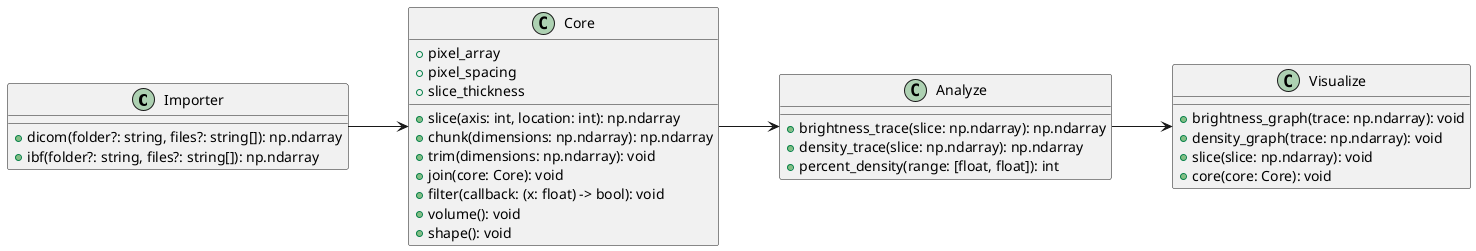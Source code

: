 @startuml
left to right direction

class Importer {
 +dicom(folder?: string, files?: string[]): np.ndarray
 +ibf(folder?: string, files?: string[]): np.ndarray
}

class Core {
 +pixel_array
 +pixel_spacing
 +slice_thickness
 +slice(axis: int, location: int): np.ndarray
 +chunk(dimensions: np.ndarray): np.ndarray
 +trim(dimensions: np.ndarray): void
 +join(core: Core): void
 +filter(callback: (x: float) -> bool): void
 +volume(): void
 +shape(): void
}

class Analyze {
 +brightness_trace(slice: np.ndarray): np.ndarray
 +density_trace(slice: np.ndarray): np.ndarray
 +percent_density(range: [float, float]): int 
}

class Visualize {
 +brightness_graph(trace: np.ndarray): void
 +density_graph(trace: np.ndarray): void
 +slice(slice: np.ndarray): void
 +core(core: Core): void
}

Importer --> Core
Core --> Analyze
Analyze --> Visualize
@enduml
